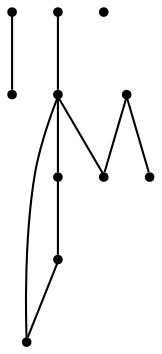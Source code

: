 graph {
  node [shape=point,comment="{\"directed\":false,\"doi\":\"10.1007/978-3-031-22203-0_32\",\"figure\":\"5 (1)\"}"]

  v0 [pos="1418.6592839332939,434.3147615587254"]
  v1 [pos="1417.2215498091446,729.0373610360423"]
  v2 [pos="1436.9288722220786,468.8406872192786"]
  v3 [pos="1402.373399923013,422.14624955252725"]
  v4 [pos="1204.3168445023905,581.9614426184327"]
  v5 [pos="1217.093919624101,616.5164914173638"]
  v6 [pos="1141.0026200616005,597.4053538775769"]
  v7 [pos="1525.9263313942165,900.1041323627086"]
  v8 [pos="1526.0805968955515,258.4681074550458"]
  v9 [pos="971.321410418193,577.1565063118977"]
  v10 [pos="1242.7645638487447,735.0339296858156"]

  v9 -- v10 [id="-2",pos="971.321410418193,577.1565063118977 1242.7645638487447,735.0339296858156 1242.7645638487447,735.0339296858156 1242.7645638487447,735.0339296858156"]
  v10 -- v6 [id="-6",pos="1242.7645638487447,735.0339296858156 1158.5636744061862,634.5774791093075 1158.5636744061862,634.5774791093075 1158.5636744061862,634.5774791093075 1147.684069720029,619.3867976715562 1142.1710865470857,606.7588200196162 1141.0026200616005,597.4053538775769"]
  v1 -- v10 [id="-11",pos="1417.2215498091446,729.0373610360423 1397.793603109366,740.9973691759931 1376.6818669031559,734.0963299579048 1365.9509398861285,734.7214282369979 1242.7645638487447,735.0339296858156 1242.7645638487447,735.0339296858156 1242.7645638487447,735.0339296858156"]
  v3 -- v0 [id="-14",pos="1402.373399923013,422.14624955252725 1408.285451807938,425.5794404020821 1414.1121702472628,429.7781999156417 1418.6592839332939,434.3147615587254"]
  v4 -- v5 [id="-24",pos="1204.3168445023905,581.9614426184327 1196.6612759246957,588.1873718798421 1203.541542719609,605.1940765274479 1217.093919624101,616.5164914173638"]
  v4 -- v6 [id="-25",pos="1204.3168445023905,581.9614426184327 1196.7739546008563,586.2162822653435 1190.4228706180252,586.5329487044751 1179.429450612741,586.2246122459712 1168.4360306074566,585.9162121998289 1152.8044714152873,584.9785488842797 1141.0026200616005,597.4053538775769"]
  v7 -- v8 [id="-29",pos="1525.9263313942165,900.1041323627086 1526.0805968955515,258.4681074550458 1526.0805968955515,258.4681074550458 1526.0805968955515,258.4681074550458"]
  v8 -- v9 [id="-30",pos="1526.0805968955515,258.4681074550458 971.321410418193,577.1565063118977 971.321410418193,577.1565063118977 971.321410418193,577.1565063118977"]
  v10 -- v7 [id="-31",pos="1242.7645638487447,735.0339296858156 1525.9263313942165,900.1041323627086 1525.9263313942165,900.1041323627086 1525.9263313942165,900.1041323627086"]
}